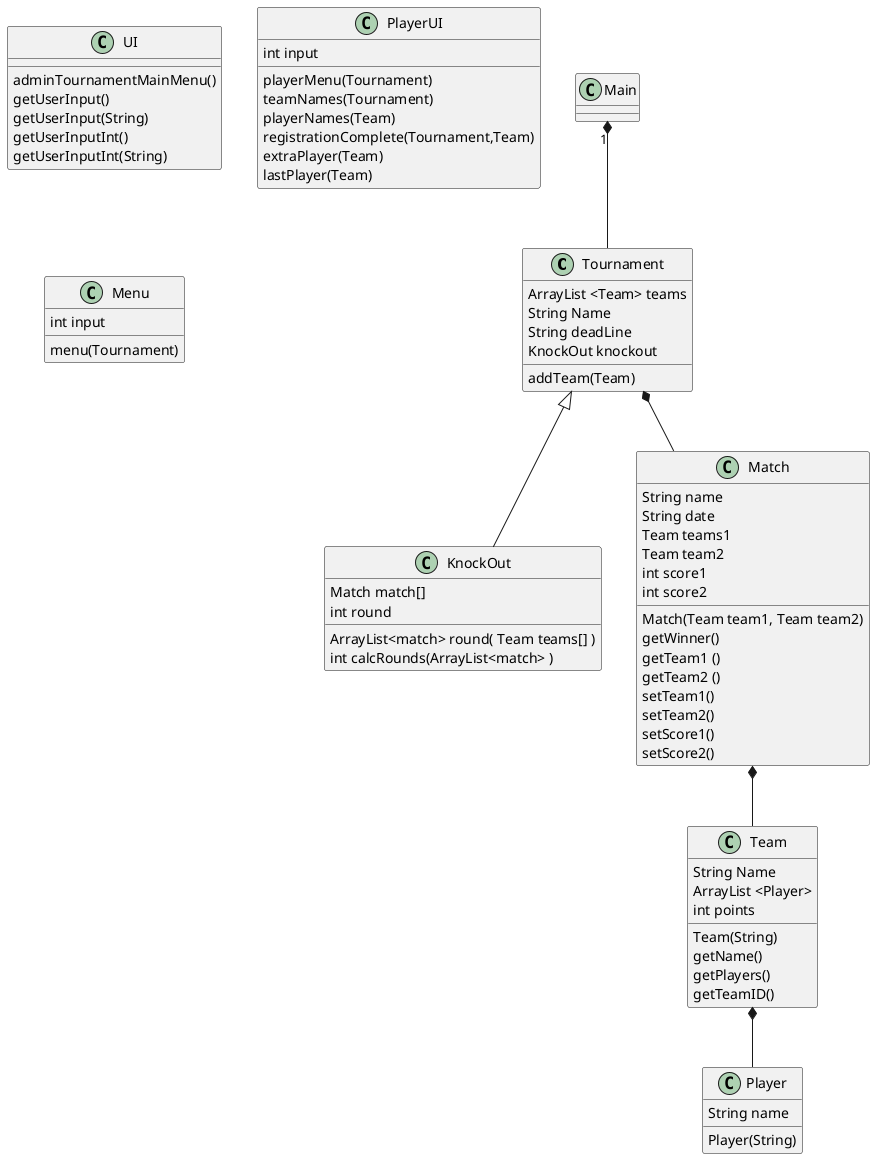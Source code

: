 @startuml
'https://plantuml.com/class-diagram



class Tournament
'class Foosball
'class GroupTournament
class KnockOut
class Player
class Match
class Team
class UI
class PlayerUI
class Menu



Main "1" *-- Tournament
Tournament <|-- KnockOut

'Tournament <-- Foosball
'Foosball <|-- KnockOut
'Foosball <|-- GroupTournament

Tournament *-- Match
'GroupTournament *-- Match

Match *-- Team
Team *-- Player

Tournament : ArrayList <Team> teams
Tournament : String Name
Tournament : String deadLine
Tournament : KnockOut knockout
Tournament : addTeam(Team)

KnockOut : Match match[]
KnockOut : ArrayList<match> round( Team teams[] )
KnockOut : int round
KnockOut : int calcRounds(ArrayList<match> )


'Team array maybe?
Match : String name
Match : String date
Match : Team teams1
Match : Team team2
Match : int score1
Match : int score2
Match : Match(Team team1, Team team2)

Match : getWinner()
Match : getTeam1 ()
Match : getTeam2 ()
Match : setTeam1()
Match : setTeam2()
Match : setScore1()
Match : setScore2()

Team : String Name
Team : ArrayList <Player>
Team : int points
Team : Team(String)
Team : getName()
Team : getPlayers()
Team : getTeamID()

Player : String name
Player : Player(String)

UI : adminTournamentMainMenu()
UI : getUserInput()
UI : getUserInput(String)
UI : getUserInputInt()
UI : getUserInputInt(String)

Menu : int input
Menu : menu(Tournament)

PlayerUI : int input
PlayerUI : playerMenu(Tournament)
PlayerUI : teamNames(Tournament)
PlayerUI : playerNames(Team)
PlayerUI : registrationComplete(Tournament,Team)
PlayerUI : extraPlayer(Team)
PlayerUI : lastPlayer(Team)

@enduml